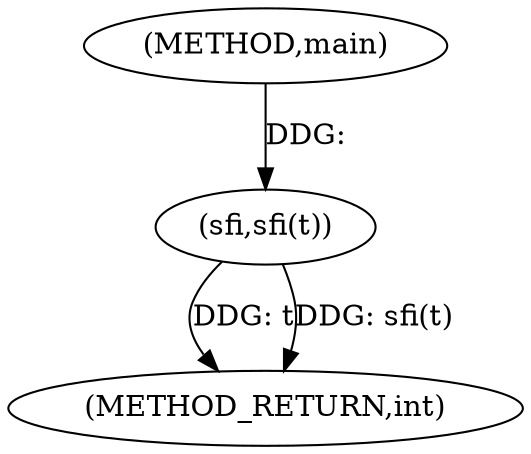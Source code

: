 digraph "main" {  
"1000338" [label = "(METHOD,main)" ]
"1000343" [label = "(METHOD_RETURN,int)" ]
"1000341" [label = "(sfi,sfi(t))" ]
  "1000341" -> "1000343"  [ label = "DDG: t"] 
  "1000341" -> "1000343"  [ label = "DDG: sfi(t)"] 
  "1000338" -> "1000341"  [ label = "DDG: "] 
}

